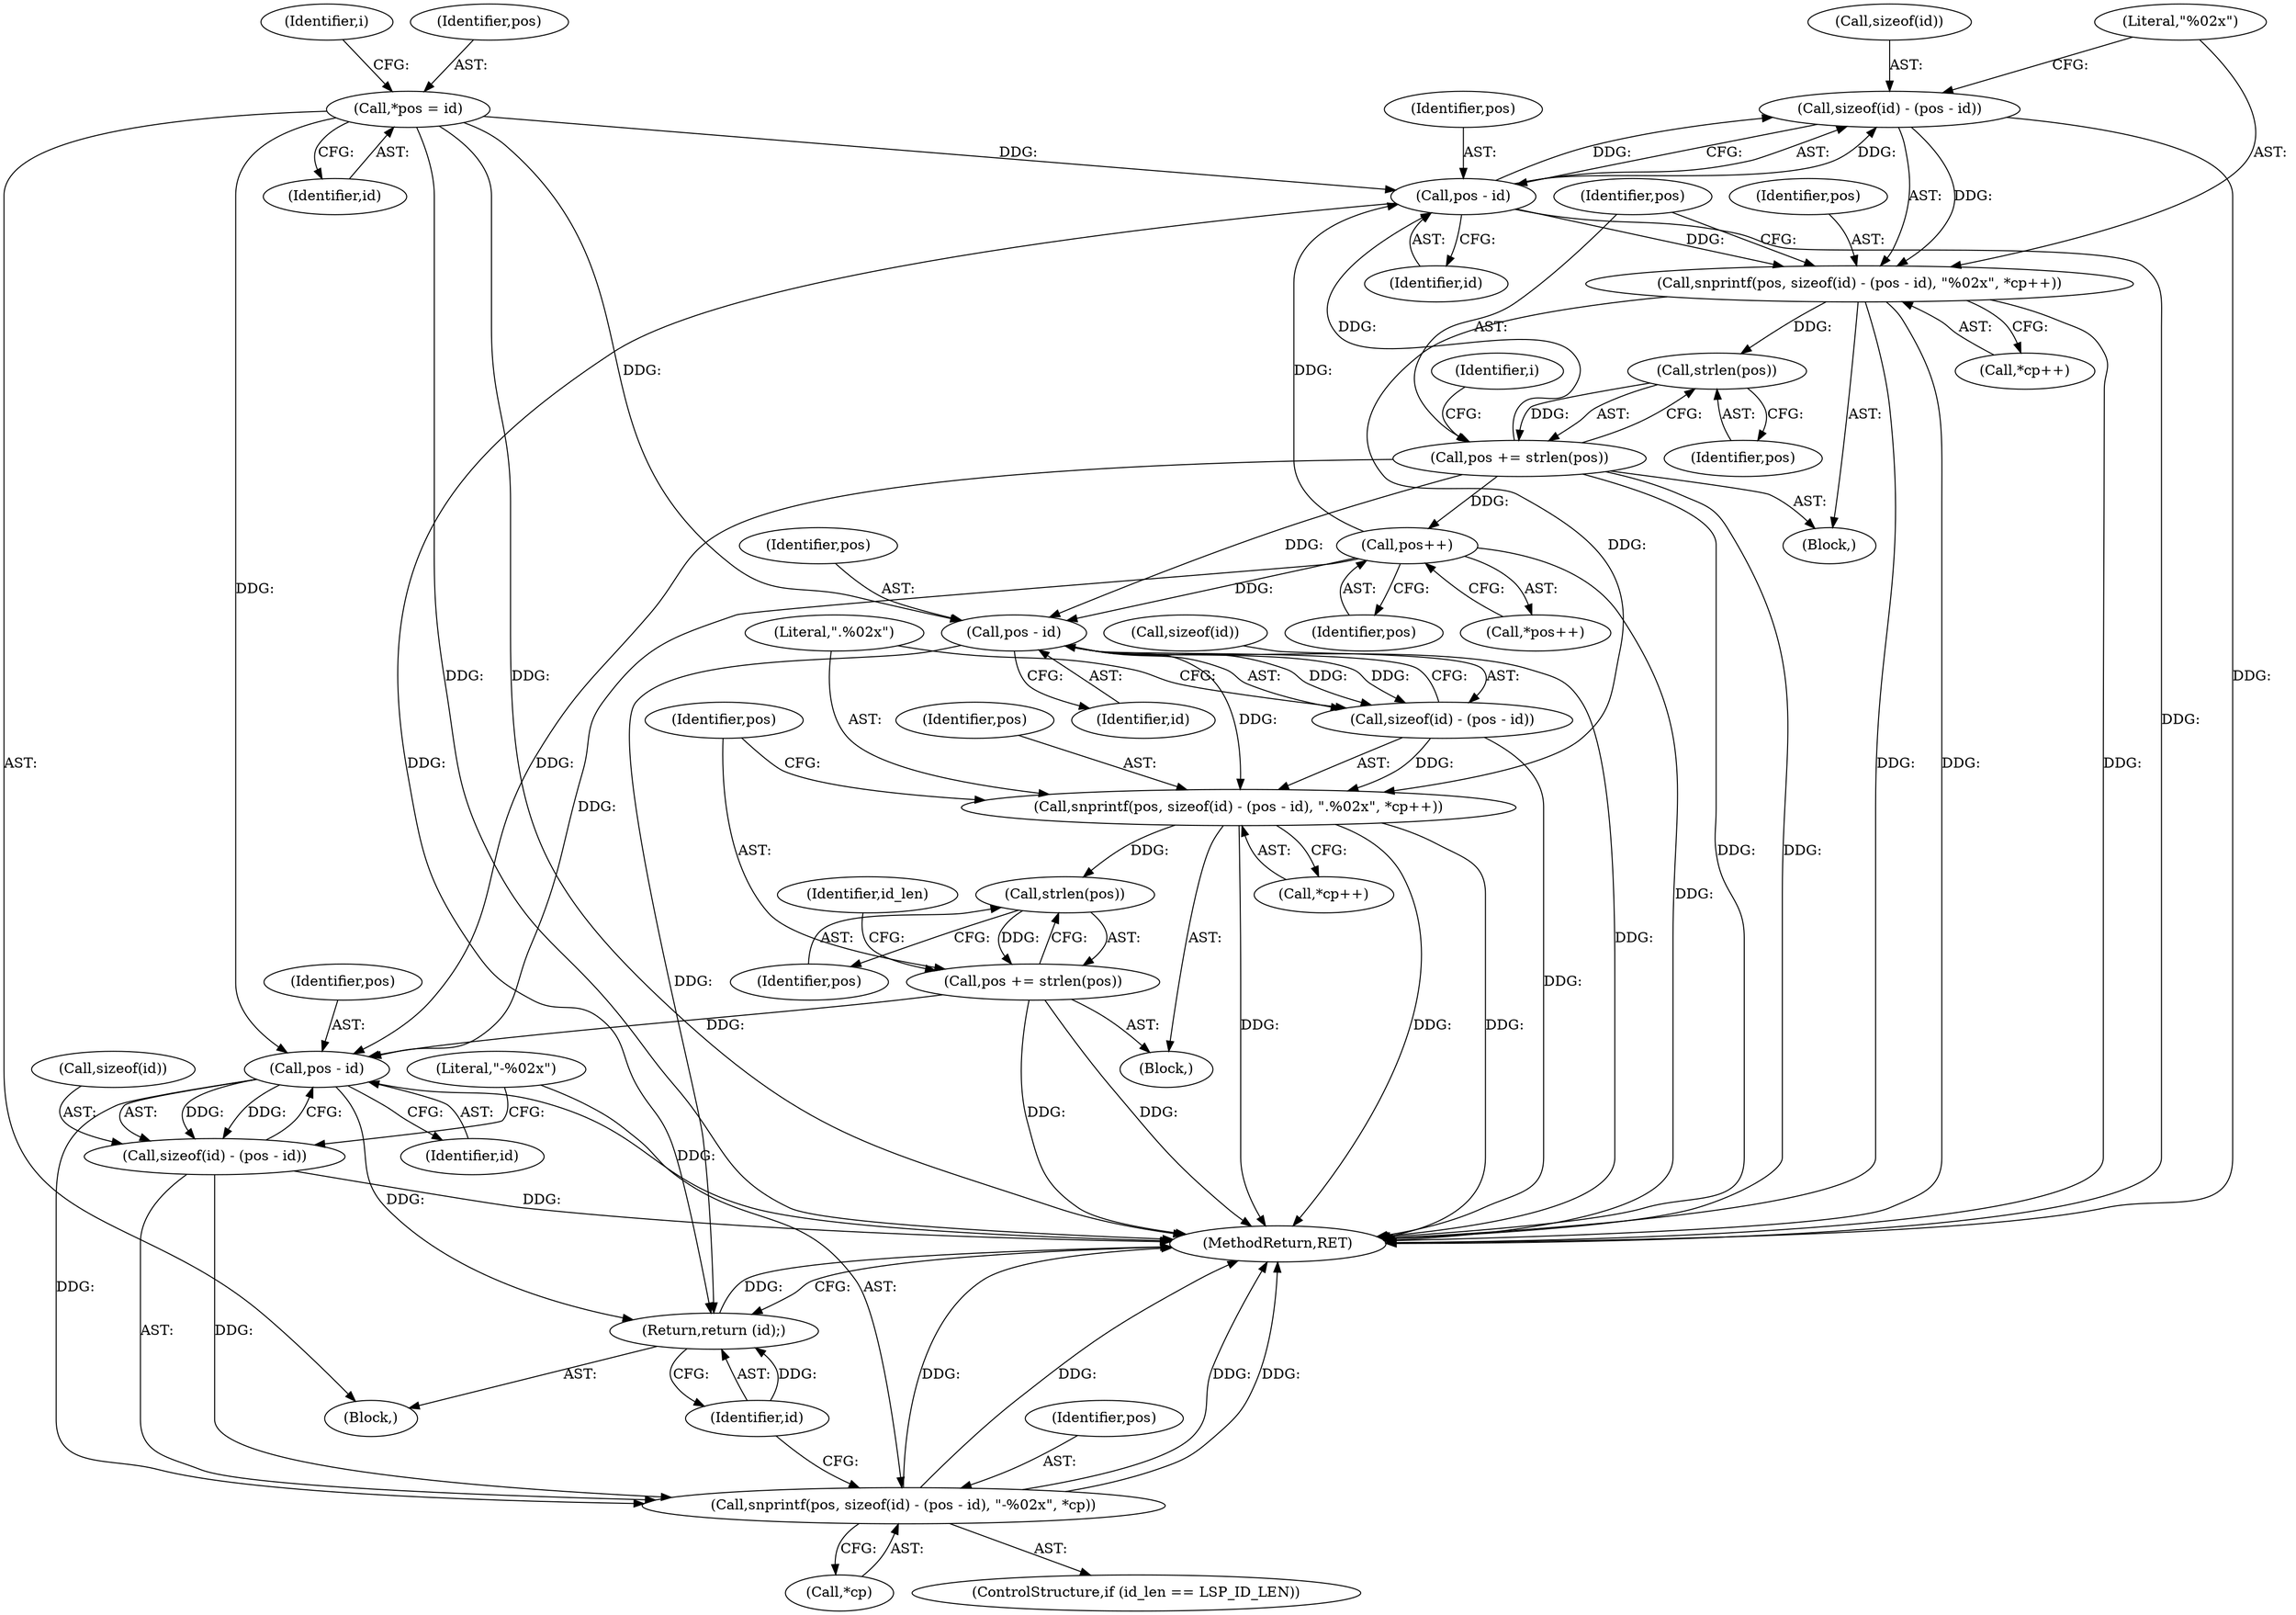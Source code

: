 digraph "0_tcpdump_571a6f33f47e7a2394fa08f925e534135c29cf1e@API" {
"1000122" [label="(Call,sizeof(id) - (pos - id))"];
"1000125" [label="(Call,pos - id)"];
"1000107" [label="(Call,*pos = id)"];
"1000132" [label="(Call,pos += strlen(pos))"];
"1000134" [label="(Call,strlen(pos))"];
"1000120" [label="(Call,snprintf(pos, sizeof(id) - (pos - id), \"%02x\", *cp++))"];
"1000122" [label="(Call,sizeof(id) - (pos - id))"];
"1000146" [label="(Call,pos++)"];
"1000185" [label="(Return,return (id);)"];
"1000159" [label="(Call,pos - id)"];
"1000154" [label="(Call,snprintf(pos, sizeof(id) - (pos - id), \".%02x\", *cp++))"];
"1000168" [label="(Call,strlen(pos))"];
"1000166" [label="(Call,pos += strlen(pos))"];
"1000179" [label="(Call,pos - id)"];
"1000174" [label="(Call,snprintf(pos, sizeof(id) - (pos - id), \"-%02x\", *cp))"];
"1000176" [label="(Call,sizeof(id) - (pos - id))"];
"1000156" [label="(Call,sizeof(id) - (pos - id))"];
"1000121" [label="(Identifier,pos)"];
"1000160" [label="(Identifier,pos)"];
"1000153" [label="(Block,)"];
"1000126" [label="(Identifier,pos)"];
"1000185" [label="(Return,return (id);)"];
"1000157" [label="(Call,sizeof(id))"];
"1000187" [label="(MethodReturn,RET)"];
"1000179" [label="(Call,pos - id)"];
"1000147" [label="(Identifier,pos)"];
"1000107" [label="(Call,*pos = id)"];
"1000172" [label="(Identifier,id_len)"];
"1000183" [label="(Call,*cp)"];
"1000145" [label="(Call,*pos++)"];
"1000132" [label="(Call,pos += strlen(pos))"];
"1000112" [label="(Identifier,i)"];
"1000177" [label="(Call,sizeof(id))"];
"1000103" [label="(Block,)"];
"1000146" [label="(Call,pos++)"];
"1000168" [label="(Call,strlen(pos))"];
"1000180" [label="(Identifier,pos)"];
"1000162" [label="(Literal,\".%02x\")"];
"1000169" [label="(Identifier,pos)"];
"1000122" [label="(Call,sizeof(id) - (pos - id))"];
"1000129" [label="(Call,*cp++)"];
"1000175" [label="(Identifier,pos)"];
"1000176" [label="(Call,sizeof(id) - (pos - id))"];
"1000161" [label="(Identifier,id)"];
"1000135" [label="(Identifier,pos)"];
"1000156" [label="(Call,sizeof(id) - (pos - id))"];
"1000174" [label="(Call,snprintf(pos, sizeof(id) - (pos - id), \"-%02x\", *cp))"];
"1000133" [label="(Identifier,pos)"];
"1000181" [label="(Identifier,id)"];
"1000119" [label="(Block,)"];
"1000120" [label="(Call,snprintf(pos, sizeof(id) - (pos - id), \"%02x\", *cp++))"];
"1000159" [label="(Call,pos - id)"];
"1000139" [label="(Identifier,i)"];
"1000127" [label="(Identifier,id)"];
"1000109" [label="(Identifier,id)"];
"1000154" [label="(Call,snprintf(pos, sizeof(id) - (pos - id), \".%02x\", *cp++))"];
"1000163" [label="(Call,*cp++)"];
"1000155" [label="(Identifier,pos)"];
"1000108" [label="(Identifier,pos)"];
"1000123" [label="(Call,sizeof(id))"];
"1000166" [label="(Call,pos += strlen(pos))"];
"1000182" [label="(Literal,\"-%02x\")"];
"1000125" [label="(Call,pos - id)"];
"1000186" [label="(Identifier,id)"];
"1000170" [label="(ControlStructure,if (id_len == LSP_ID_LEN))"];
"1000128" [label="(Literal,\"%02x\")"];
"1000167" [label="(Identifier,pos)"];
"1000134" [label="(Call,strlen(pos))"];
"1000122" -> "1000120"  [label="AST: "];
"1000122" -> "1000125"  [label="CFG: "];
"1000123" -> "1000122"  [label="AST: "];
"1000125" -> "1000122"  [label="AST: "];
"1000128" -> "1000122"  [label="CFG: "];
"1000122" -> "1000187"  [label="DDG: "];
"1000122" -> "1000120"  [label="DDG: "];
"1000125" -> "1000122"  [label="DDG: "];
"1000125" -> "1000122"  [label="DDG: "];
"1000125" -> "1000127"  [label="CFG: "];
"1000126" -> "1000125"  [label="AST: "];
"1000127" -> "1000125"  [label="AST: "];
"1000125" -> "1000187"  [label="DDG: "];
"1000125" -> "1000120"  [label="DDG: "];
"1000107" -> "1000125"  [label="DDG: "];
"1000132" -> "1000125"  [label="DDG: "];
"1000146" -> "1000125"  [label="DDG: "];
"1000125" -> "1000185"  [label="DDG: "];
"1000107" -> "1000103"  [label="AST: "];
"1000107" -> "1000109"  [label="CFG: "];
"1000108" -> "1000107"  [label="AST: "];
"1000109" -> "1000107"  [label="AST: "];
"1000112" -> "1000107"  [label="CFG: "];
"1000107" -> "1000187"  [label="DDG: "];
"1000107" -> "1000187"  [label="DDG: "];
"1000107" -> "1000159"  [label="DDG: "];
"1000107" -> "1000179"  [label="DDG: "];
"1000132" -> "1000119"  [label="AST: "];
"1000132" -> "1000134"  [label="CFG: "];
"1000133" -> "1000132"  [label="AST: "];
"1000134" -> "1000132"  [label="AST: "];
"1000139" -> "1000132"  [label="CFG: "];
"1000132" -> "1000187"  [label="DDG: "];
"1000132" -> "1000187"  [label="DDG: "];
"1000134" -> "1000132"  [label="DDG: "];
"1000132" -> "1000146"  [label="DDG: "];
"1000132" -> "1000159"  [label="DDG: "];
"1000132" -> "1000179"  [label="DDG: "];
"1000134" -> "1000135"  [label="CFG: "];
"1000135" -> "1000134"  [label="AST: "];
"1000120" -> "1000134"  [label="DDG: "];
"1000120" -> "1000119"  [label="AST: "];
"1000120" -> "1000129"  [label="CFG: "];
"1000121" -> "1000120"  [label="AST: "];
"1000128" -> "1000120"  [label="AST: "];
"1000129" -> "1000120"  [label="AST: "];
"1000133" -> "1000120"  [label="CFG: "];
"1000120" -> "1000187"  [label="DDG: "];
"1000120" -> "1000187"  [label="DDG: "];
"1000120" -> "1000187"  [label="DDG: "];
"1000120" -> "1000154"  [label="DDG: "];
"1000146" -> "1000145"  [label="AST: "];
"1000146" -> "1000147"  [label="CFG: "];
"1000147" -> "1000146"  [label="AST: "];
"1000145" -> "1000146"  [label="CFG: "];
"1000146" -> "1000187"  [label="DDG: "];
"1000146" -> "1000159"  [label="DDG: "];
"1000146" -> "1000179"  [label="DDG: "];
"1000185" -> "1000103"  [label="AST: "];
"1000185" -> "1000186"  [label="CFG: "];
"1000186" -> "1000185"  [label="AST: "];
"1000187" -> "1000185"  [label="CFG: "];
"1000185" -> "1000187"  [label="DDG: "];
"1000186" -> "1000185"  [label="DDG: "];
"1000179" -> "1000185"  [label="DDG: "];
"1000159" -> "1000185"  [label="DDG: "];
"1000159" -> "1000156"  [label="AST: "];
"1000159" -> "1000161"  [label="CFG: "];
"1000160" -> "1000159"  [label="AST: "];
"1000161" -> "1000159"  [label="AST: "];
"1000156" -> "1000159"  [label="CFG: "];
"1000159" -> "1000187"  [label="DDG: "];
"1000159" -> "1000154"  [label="DDG: "];
"1000159" -> "1000156"  [label="DDG: "];
"1000159" -> "1000156"  [label="DDG: "];
"1000154" -> "1000153"  [label="AST: "];
"1000154" -> "1000163"  [label="CFG: "];
"1000155" -> "1000154"  [label="AST: "];
"1000156" -> "1000154"  [label="AST: "];
"1000162" -> "1000154"  [label="AST: "];
"1000163" -> "1000154"  [label="AST: "];
"1000167" -> "1000154"  [label="CFG: "];
"1000154" -> "1000187"  [label="DDG: "];
"1000154" -> "1000187"  [label="DDG: "];
"1000154" -> "1000187"  [label="DDG: "];
"1000156" -> "1000154"  [label="DDG: "];
"1000154" -> "1000168"  [label="DDG: "];
"1000168" -> "1000166"  [label="AST: "];
"1000168" -> "1000169"  [label="CFG: "];
"1000169" -> "1000168"  [label="AST: "];
"1000166" -> "1000168"  [label="CFG: "];
"1000168" -> "1000166"  [label="DDG: "];
"1000166" -> "1000153"  [label="AST: "];
"1000167" -> "1000166"  [label="AST: "];
"1000172" -> "1000166"  [label="CFG: "];
"1000166" -> "1000187"  [label="DDG: "];
"1000166" -> "1000187"  [label="DDG: "];
"1000166" -> "1000179"  [label="DDG: "];
"1000179" -> "1000176"  [label="AST: "];
"1000179" -> "1000181"  [label="CFG: "];
"1000180" -> "1000179"  [label="AST: "];
"1000181" -> "1000179"  [label="AST: "];
"1000176" -> "1000179"  [label="CFG: "];
"1000179" -> "1000187"  [label="DDG: "];
"1000179" -> "1000174"  [label="DDG: "];
"1000179" -> "1000176"  [label="DDG: "];
"1000179" -> "1000176"  [label="DDG: "];
"1000174" -> "1000170"  [label="AST: "];
"1000174" -> "1000183"  [label="CFG: "];
"1000175" -> "1000174"  [label="AST: "];
"1000176" -> "1000174"  [label="AST: "];
"1000182" -> "1000174"  [label="AST: "];
"1000183" -> "1000174"  [label="AST: "];
"1000186" -> "1000174"  [label="CFG: "];
"1000174" -> "1000187"  [label="DDG: "];
"1000174" -> "1000187"  [label="DDG: "];
"1000174" -> "1000187"  [label="DDG: "];
"1000174" -> "1000187"  [label="DDG: "];
"1000176" -> "1000174"  [label="DDG: "];
"1000177" -> "1000176"  [label="AST: "];
"1000182" -> "1000176"  [label="CFG: "];
"1000176" -> "1000187"  [label="DDG: "];
"1000157" -> "1000156"  [label="AST: "];
"1000162" -> "1000156"  [label="CFG: "];
"1000156" -> "1000187"  [label="DDG: "];
}
